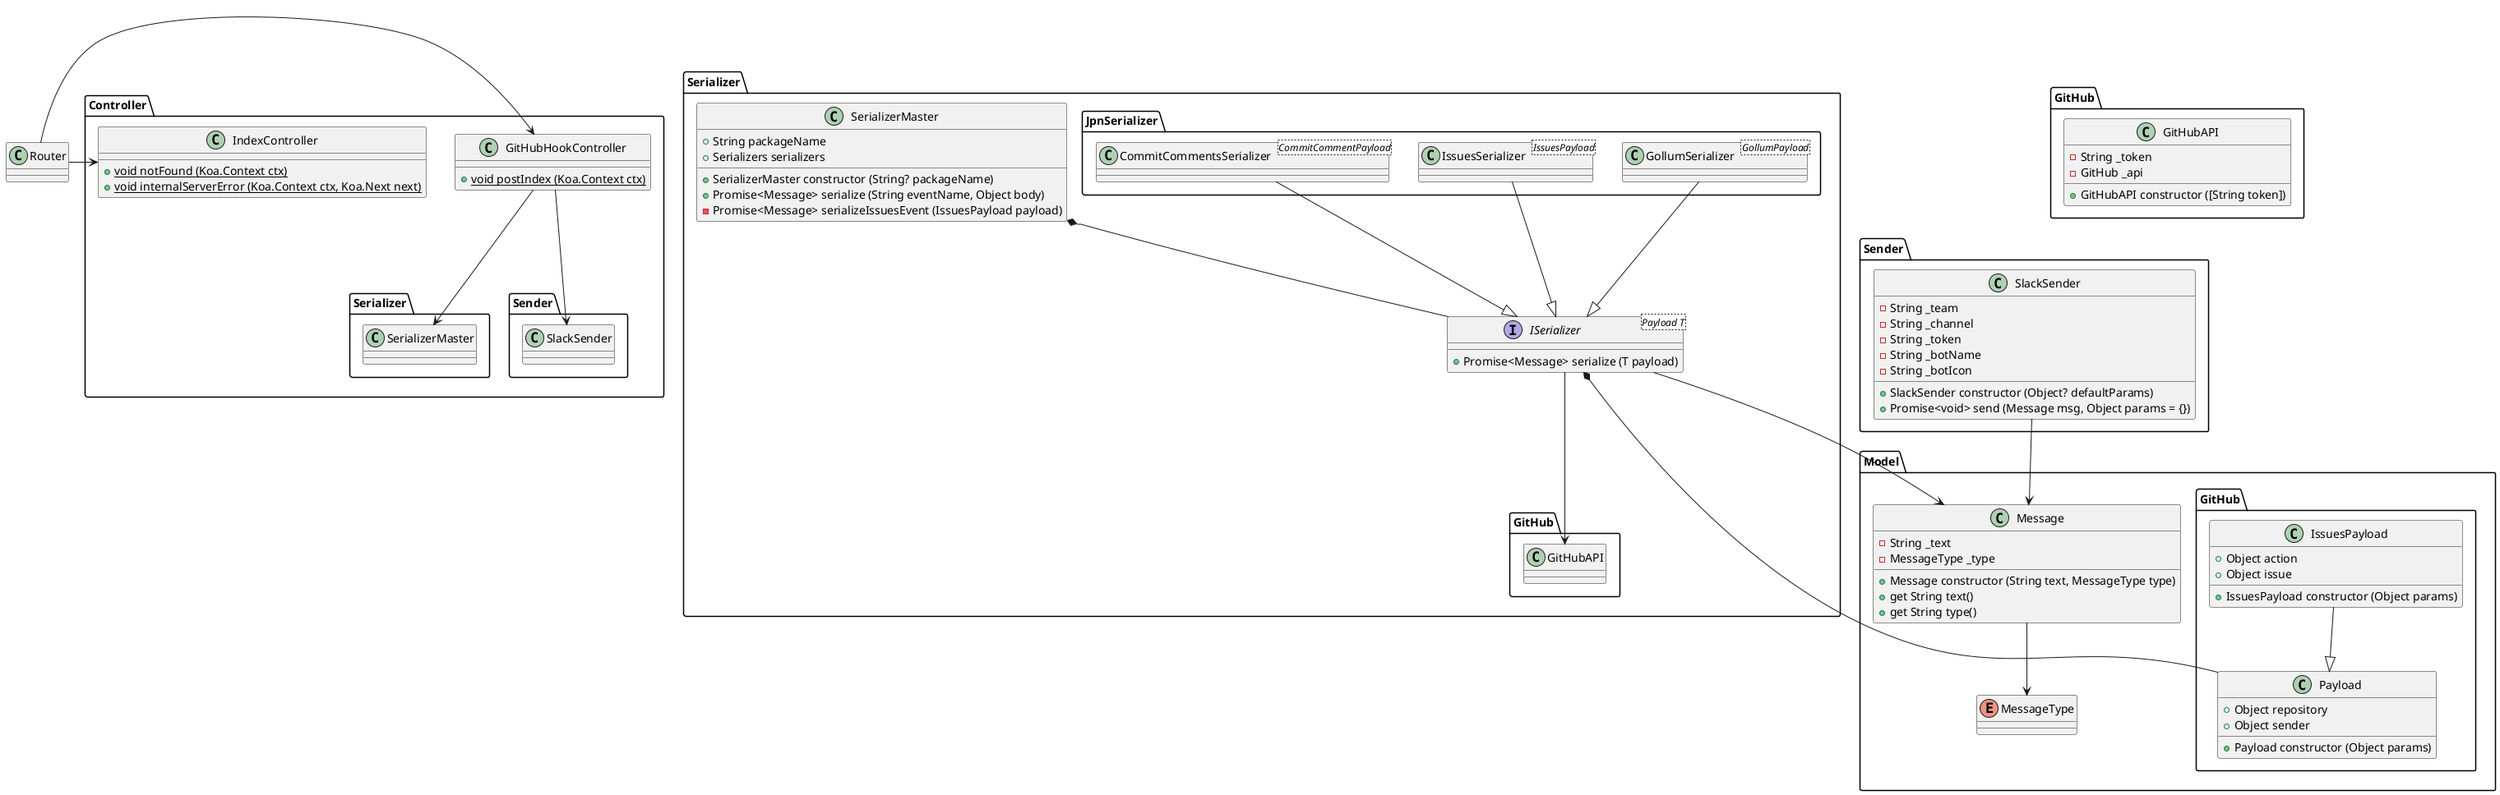 @startuml
class Router

Router -> Controller.GitHubHookController
Router -> Controller.IndexController

namespace Controller {
    class GitHubHookController {
        + {static} void postIndex (Koa.Context ctx)
    }

    GitHubHookController --> Serializer.SerializerMaster
    GitHubHookController --> Sender.SlackSender

    class IndexController {
        + {static} void notFound (Koa.Context ctx)
        + {static} void internalServerError (Koa.Context ctx, Koa.Next next)
    }
}

namespace Model {
    class Message {
        - String _text
        - MessageType _type
        + Message constructor (String text, MessageType type)
        + get String text()
        + get String type()
    }

    enum MessageType

    Message --> MessageType

    namespace GitHub {
        class Payload {
            + Object repository
            + Object sender
            + Payload constructor (Object params)
        }

        class IssuesPayload {
            + Object action
            + Object issue
            + IssuesPayload constructor (Object params)
        }

        IssuesPayload --|> Payload
    }
}

namespace Serializer {
    class SerializerMaster {
        + String packageName
        + Serializers serializers
        + SerializerMaster constructor (String? packageName)
        + Promise<Message> serialize (String eventName, Object body)
        - Promise<Message> serializeIssuesEvent (IssuesPayload payload)
    }

    interface ISerializer<Payload T> {
        + Promise<Message> serialize (T payload)
    }
    
    SerializerMaster *-- ISerializer
    ISerializer --> Model.Message
    ISerializer --> GitHub.GitHubAPI
    ISerializer *-- Model.GitHub.Payload

    namespace JpnSerializer {
        class IssuesSerializer<IssuesPayload>
        class CommitCommentsSerializer<CommitCommentPayload>
        class GollumSerializer<GollumPayload>

        IssuesSerializer --|> Serializer.ISerializer
        CommitCommentsSerializer --|> Serializer.ISerializer
        GollumSerializer --|> Serializer.ISerializer
    }
}

namespace Sender {
    class SlackSender {
        - String _team
        - String _channel
        - String _token
        - String _botName
        - String _botIcon
        + SlackSender constructor (Object? defaultParams)
        + Promise<void> send (Message msg, Object params = {})
    }

    SlackSender --> Model.Message
}

namespace GitHub {
    class GitHubAPI {
        - String _token
        - GitHub _api
        + GitHubAPI constructor ([String token])
    }
}
@enduml
